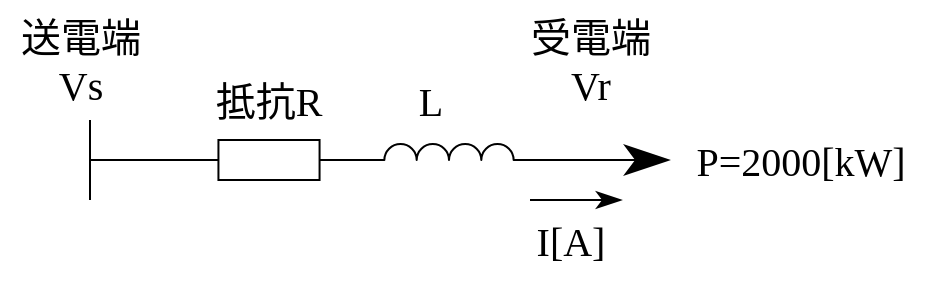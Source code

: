 <mxfile>
    <diagram id="OegJ9Nn6N-6bbSoRedIr" name="ページ1">
        <mxGraphModel dx="493" dy="511" grid="1" gridSize="10" guides="1" tooltips="1" connect="1" arrows="1" fold="1" page="1" pageScale="1" pageWidth="827" pageHeight="1169" math="0" shadow="0">
            <root>
                <mxCell id="0"/>
                <mxCell id="1" parent="0"/>
                <mxCell id="7" value="" style="pointerEvents=1;verticalLabelPosition=bottom;shadow=0;dashed=0;align=center;html=1;verticalAlign=top;shape=mxgraph.electrical.resistors.resistor_1;rotation=-180;" parent="1" vertex="1">
                    <mxGeometry x="130" y="190" width="79" height="20" as="geometry"/>
                </mxCell>
                <mxCell id="11" value="" style="endArrow=none;html=1;strokeWidth=1;" parent="1" edge="1">
                    <mxGeometry width="100" relative="1" as="geometry">
                        <mxPoint x="80" y="200" as="sourcePoint"/>
                        <mxPoint x="130" y="200" as="targetPoint"/>
                    </mxGeometry>
                </mxCell>
                <mxCell id="14" value="" style="endArrow=none;html=1;strokeWidth=1;startSize=6;" parent="1" edge="1">
                    <mxGeometry width="100" relative="1" as="geometry">
                        <mxPoint x="310" y="200" as="sourcePoint"/>
                        <mxPoint x="320" y="200" as="targetPoint"/>
                        <Array as="points">
                            <mxPoint x="360" y="200"/>
                        </Array>
                    </mxGeometry>
                </mxCell>
                <mxCell id="15" value="" style="endArrow=none;html=1;strokeWidth=1;" parent="1" edge="1">
                    <mxGeometry width="100" relative="1" as="geometry">
                        <mxPoint x="80" y="180" as="sourcePoint"/>
                        <mxPoint x="80" y="220" as="targetPoint"/>
                    </mxGeometry>
                </mxCell>
                <mxCell id="22" value="&lt;font style=&quot;font-size: 20px;&quot; face=&quot;Times New Roman&quot;&gt;I[A]&lt;/font&gt;" style="text;html=1;align=center;verticalAlign=middle;resizable=0;points=[];autosize=1;strokeColor=none;fillColor=none;" parent="1" vertex="1">
                    <mxGeometry x="290" y="219.5" width="60" height="40" as="geometry"/>
                </mxCell>
                <mxCell id="23" value="" style="pointerEvents=1;verticalLabelPosition=bottom;shadow=0;dashed=0;align=center;html=1;verticalAlign=top;shape=mxgraph.electrical.inductors.inductor_3;" vertex="1" parent="1">
                    <mxGeometry x="209" y="192" width="101" height="8" as="geometry"/>
                </mxCell>
                <mxCell id="25" value="" style="endArrow=classicThin;html=1;strokeWidth=1;endSize=20;" edge="1" parent="1">
                    <mxGeometry width="100" relative="1" as="geometry">
                        <mxPoint x="314" y="200" as="sourcePoint"/>
                        <mxPoint x="370" y="200" as="targetPoint"/>
                    </mxGeometry>
                </mxCell>
                <mxCell id="26" value="" style="endArrow=classicThin;html=1;strokeWidth=1;endSize=10;rounded=0;" edge="1" parent="1">
                    <mxGeometry width="100" relative="1" as="geometry">
                        <mxPoint x="300" y="220" as="sourcePoint"/>
                        <mxPoint x="346" y="220" as="targetPoint"/>
                    </mxGeometry>
                </mxCell>
                <mxCell id="27" value="&lt;font style=&quot;font-size: 20px;&quot; face=&quot;Times New Roman&quot;&gt;送電端&lt;br&gt;Vs&lt;/font&gt;" style="text;html=1;align=center;verticalAlign=middle;resizable=0;points=[];autosize=1;strokeColor=none;fillColor=none;" vertex="1" parent="1">
                    <mxGeometry x="35" y="120" width="80" height="60" as="geometry"/>
                </mxCell>
                <mxCell id="28" value="&lt;font style=&quot;font-size: 20px;&quot; face=&quot;Times New Roman&quot;&gt;受電端&lt;br&gt;Vr&lt;/font&gt;" style="text;html=1;align=center;verticalAlign=middle;resizable=0;points=[];autosize=1;strokeColor=none;fillColor=none;" vertex="1" parent="1">
                    <mxGeometry x="290" y="120" width="80" height="60" as="geometry"/>
                </mxCell>
                <mxCell id="29" value="&lt;font face=&quot;Times New Roman&quot;&gt;&lt;span style=&quot;font-size: 20px;&quot;&gt;抵抗R&lt;/span&gt;&lt;/font&gt;" style="text;html=1;align=center;verticalAlign=middle;resizable=0;points=[];autosize=1;strokeColor=none;fillColor=none;" vertex="1" parent="1">
                    <mxGeometry x="129" y="150" width="80" height="40" as="geometry"/>
                </mxCell>
                <mxCell id="30" value="&lt;font face=&quot;Times New Roman&quot;&gt;&lt;span style=&quot;font-size: 20px;&quot;&gt;L&lt;/span&gt;&lt;/font&gt;" style="text;html=1;align=center;verticalAlign=middle;resizable=0;points=[];autosize=1;strokeColor=none;fillColor=none;" vertex="1" parent="1">
                    <mxGeometry x="230" y="150" width="40" height="40" as="geometry"/>
                </mxCell>
                <mxCell id="31" value="&lt;font face=&quot;Times New Roman&quot;&gt;&lt;span style=&quot;font-size: 20px;&quot;&gt;P=2000[kW]&lt;/span&gt;&lt;/font&gt;" style="text;html=1;align=center;verticalAlign=middle;resizable=0;points=[];autosize=1;strokeColor=none;fillColor=none;" vertex="1" parent="1">
                    <mxGeometry x="370" y="179.5" width="130" height="40" as="geometry"/>
                </mxCell>
            </root>
        </mxGraphModel>
    </diagram>
</mxfile>